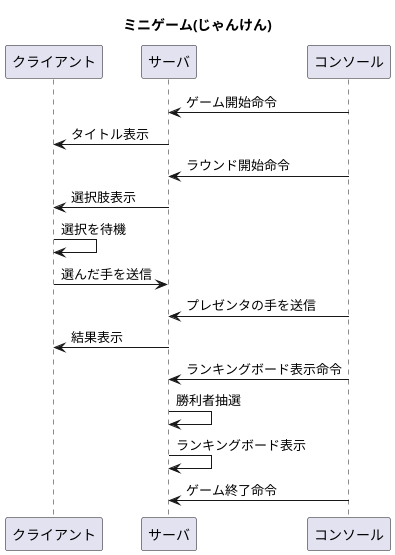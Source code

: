 @startuml 6_rps

title ミニゲーム(じゃんけん)

participant クライアント as client
participant サーバ as server
participant コンソール as console

console -> server : ゲーム開始命令
server -> client : タイトル表示
console -> server : ラウンド開始命令
server -> client : 選択肢表示
client -> client : 選択を待機
client -> server : 選んだ手を送信
console -> server : プレゼンタの手を送信
server -> client : 結果表示
console -> server : ランキングボード表示命令
server -> server : 勝利者抽選
server -> server : ランキングボード表示
console -> server : ゲーム終了命令

@enduml